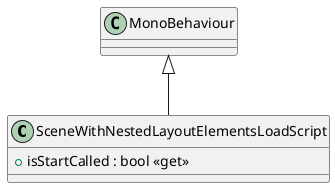 @startuml
class SceneWithNestedLayoutElementsLoadScript {
    + isStartCalled : bool <<get>>
}
MonoBehaviour <|-- SceneWithNestedLayoutElementsLoadScript
@enduml
